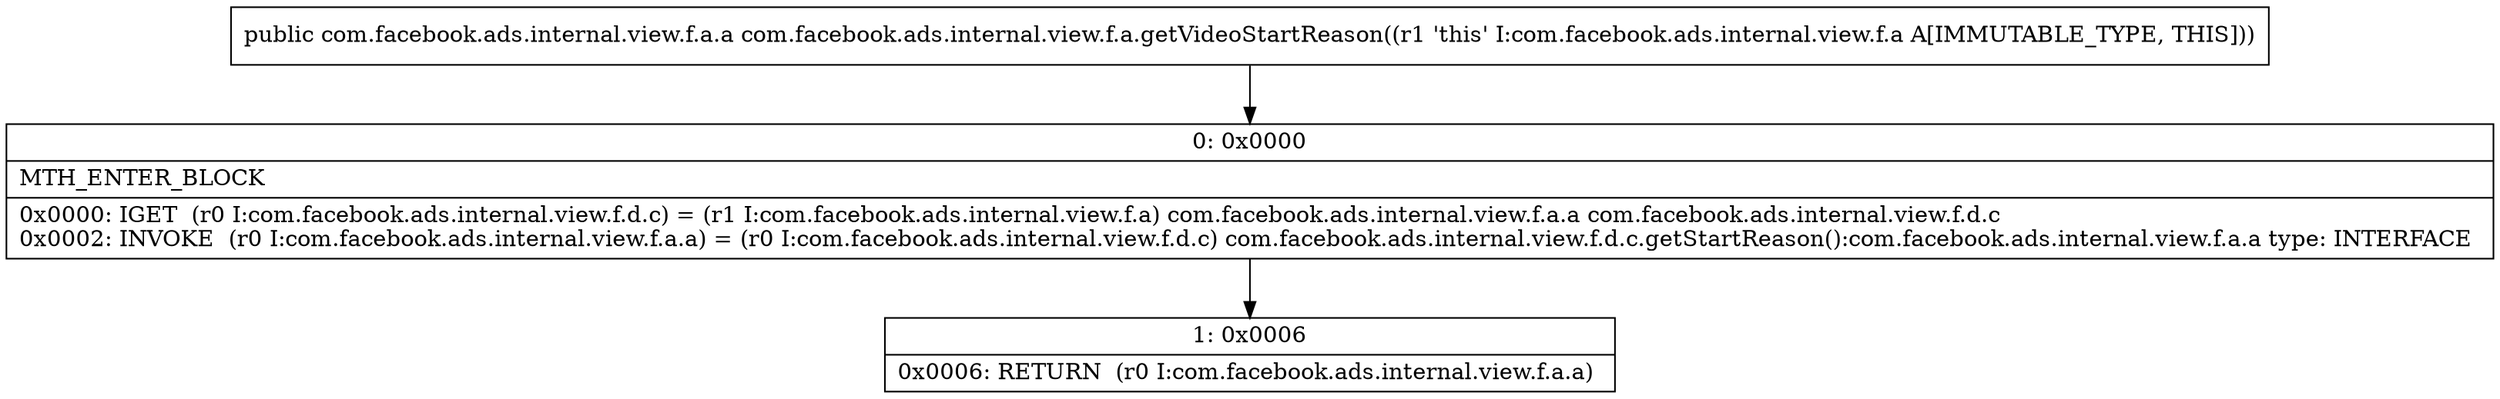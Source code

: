 digraph "CFG forcom.facebook.ads.internal.view.f.a.getVideoStartReason()Lcom\/facebook\/ads\/internal\/view\/f\/a\/a;" {
Node_0 [shape=record,label="{0\:\ 0x0000|MTH_ENTER_BLOCK\l|0x0000: IGET  (r0 I:com.facebook.ads.internal.view.f.d.c) = (r1 I:com.facebook.ads.internal.view.f.a) com.facebook.ads.internal.view.f.a.a com.facebook.ads.internal.view.f.d.c \l0x0002: INVOKE  (r0 I:com.facebook.ads.internal.view.f.a.a) = (r0 I:com.facebook.ads.internal.view.f.d.c) com.facebook.ads.internal.view.f.d.c.getStartReason():com.facebook.ads.internal.view.f.a.a type: INTERFACE \l}"];
Node_1 [shape=record,label="{1\:\ 0x0006|0x0006: RETURN  (r0 I:com.facebook.ads.internal.view.f.a.a) \l}"];
MethodNode[shape=record,label="{public com.facebook.ads.internal.view.f.a.a com.facebook.ads.internal.view.f.a.getVideoStartReason((r1 'this' I:com.facebook.ads.internal.view.f.a A[IMMUTABLE_TYPE, THIS])) }"];
MethodNode -> Node_0;
Node_0 -> Node_1;
}

